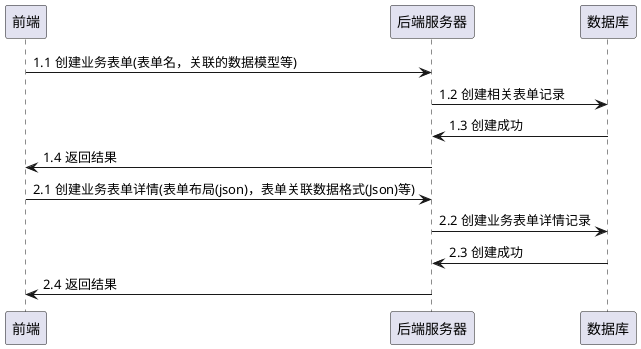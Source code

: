 @startuml
'https://plantuml.com/sequence-diagram

前端->后端服务器:1.1 创建业务表单(表单名，关联的数据模型等)
后端服务器->数据库:1.2 创建相关表单记录
数据库->后端服务器:1.3 创建成功
后端服务器->前端:1.4 返回结果


前端->后端服务器:2.1 创建业务表单详情(表单布局(json)，表单关联数据格式(Json)等)
后端服务器->数据库:2.2 创建业务表单详情记录
数据库->后端服务器:2.3 创建成功
后端服务器->前端:2.4 返回结果
@enduml